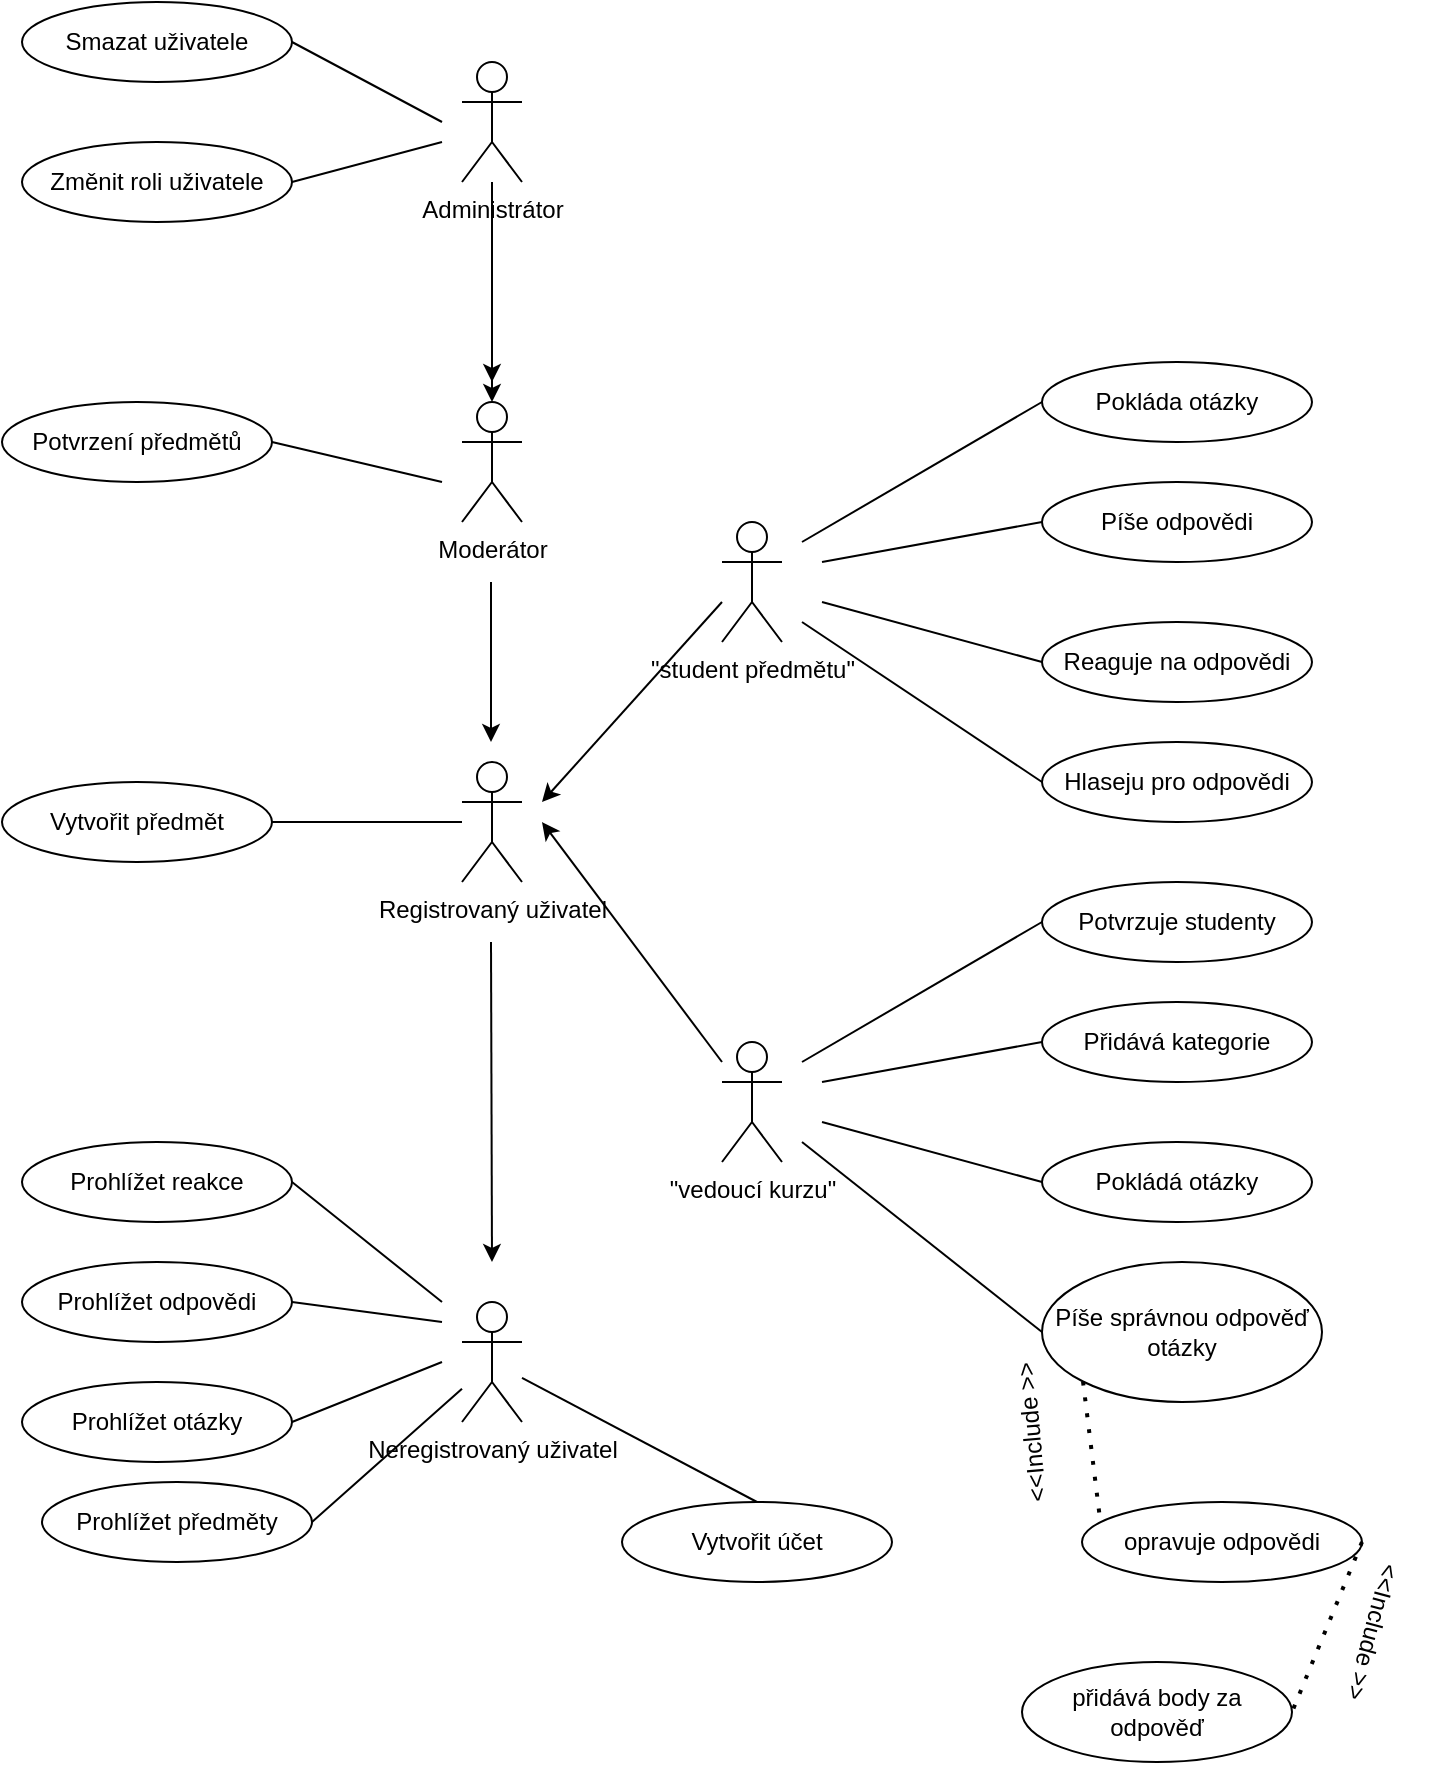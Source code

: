 <mxfile>
    <diagram id="y5Ir1uq-bIaTkiJV2Tjh" name="Page-1">
        <mxGraphModel dx="199" dy="84" grid="1" gridSize="10" guides="1" tooltips="1" connect="1" arrows="1" fold="1" page="1" pageScale="1" pageWidth="850" pageHeight="1100" math="0" shadow="0">
            <root>
                <mxCell id="0"/>
                <mxCell id="1" parent="0"/>
                <mxCell id="4" value="" style="edgeStyle=none;html=1;" edge="1" parent="1" source="QSaYC3hY5f7kPyK0T7Ko-4" target="QSaYC3hY5f7kPyK0T7Ko-15">
                    <mxGeometry relative="1" as="geometry"/>
                </mxCell>
                <mxCell id="QSaYC3hY5f7kPyK0T7Ko-4" value="&lt;div&gt;Administrátor&lt;/div&gt;" style="shape=umlActor;verticalLabelPosition=bottom;verticalAlign=top;html=1;outlineConnect=0;" parent="1" vertex="1">
                    <mxGeometry x="260" y="170" width="30" height="60" as="geometry"/>
                </mxCell>
                <mxCell id="QSaYC3hY5f7kPyK0T7Ko-5" value="Smazat uživatele" style="ellipse;whiteSpace=wrap;html=1;" parent="1" vertex="1">
                    <mxGeometry x="40" y="140" width="135" height="40" as="geometry"/>
                </mxCell>
                <mxCell id="QSaYC3hY5f7kPyK0T7Ko-8" value="Změnit roli uživatele" style="ellipse;whiteSpace=wrap;html=1;" parent="1" vertex="1">
                    <mxGeometry x="40" y="210" width="135" height="40" as="geometry"/>
                </mxCell>
                <mxCell id="QSaYC3hY5f7kPyK0T7Ko-15" value="Moderátor" style="shape=umlActor;verticalLabelPosition=bottom;verticalAlign=top;html=1;outlineConnect=0;" parent="1" vertex="1">
                    <mxGeometry x="260" y="340" width="30" height="60" as="geometry"/>
                </mxCell>
                <mxCell id="QSaYC3hY5f7kPyK0T7Ko-17" value="Potvrzení předmětů" style="ellipse;whiteSpace=wrap;html=1;" parent="1" vertex="1">
                    <mxGeometry x="30" y="340" width="135" height="40" as="geometry"/>
                </mxCell>
                <mxCell id="QSaYC3hY5f7kPyK0T7Ko-26" value="&quot;student předmětu&quot;" style="shape=umlActor;verticalLabelPosition=bottom;verticalAlign=top;html=1;outlineConnect=0;" parent="1" vertex="1">
                    <mxGeometry x="390" y="400" width="30" height="60" as="geometry"/>
                </mxCell>
                <mxCell id="QSaYC3hY5f7kPyK0T7Ko-29" value="Pokláda otázky" style="ellipse;whiteSpace=wrap;html=1;" parent="1" vertex="1">
                    <mxGeometry x="550" y="320" width="135" height="40" as="geometry"/>
                </mxCell>
                <mxCell id="QSaYC3hY5f7kPyK0T7Ko-30" value="Píše odpovědi" style="ellipse;whiteSpace=wrap;html=1;" parent="1" vertex="1">
                    <mxGeometry x="550" y="380" width="135" height="40" as="geometry"/>
                </mxCell>
                <mxCell id="QSaYC3hY5f7kPyK0T7Ko-34" value="Reaguje na odpovědi" style="ellipse;whiteSpace=wrap;html=1;" parent="1" vertex="1">
                    <mxGeometry x="550" y="450" width="135" height="40" as="geometry"/>
                </mxCell>
                <mxCell id="QSaYC3hY5f7kPyK0T7Ko-35" value="Hlaseju pro odpovědi" style="ellipse;whiteSpace=wrap;html=1;" parent="1" vertex="1">
                    <mxGeometry x="550" y="510" width="135" height="40" as="geometry"/>
                </mxCell>
                <mxCell id="QSaYC3hY5f7kPyK0T7Ko-37" value="" style="endArrow=none;html=1;rounded=0;entryX=0;entryY=0.5;entryDx=0;entryDy=0;" parent="1" target="QSaYC3hY5f7kPyK0T7Ko-29" edge="1">
                    <mxGeometry width="50" height="50" relative="1" as="geometry">
                        <mxPoint x="430" y="410" as="sourcePoint"/>
                        <mxPoint x="440" y="370" as="targetPoint"/>
                    </mxGeometry>
                </mxCell>
                <mxCell id="QSaYC3hY5f7kPyK0T7Ko-38" value="" style="endArrow=none;html=1;rounded=0;entryX=0;entryY=0.5;entryDx=0;entryDy=0;" parent="1" target="QSaYC3hY5f7kPyK0T7Ko-30" edge="1">
                    <mxGeometry width="50" height="50" relative="1" as="geometry">
                        <mxPoint x="440" y="420" as="sourcePoint"/>
                        <mxPoint x="440" y="370" as="targetPoint"/>
                    </mxGeometry>
                </mxCell>
                <mxCell id="QSaYC3hY5f7kPyK0T7Ko-39" value="" style="endArrow=none;html=1;rounded=0;entryX=0;entryY=0.5;entryDx=0;entryDy=0;" parent="1" target="QSaYC3hY5f7kPyK0T7Ko-34" edge="1">
                    <mxGeometry width="50" height="50" relative="1" as="geometry">
                        <mxPoint x="440" y="440" as="sourcePoint"/>
                        <mxPoint x="440" y="370" as="targetPoint"/>
                    </mxGeometry>
                </mxCell>
                <mxCell id="QSaYC3hY5f7kPyK0T7Ko-40" value="" style="endArrow=none;html=1;rounded=0;entryX=0;entryY=0.5;entryDx=0;entryDy=0;" parent="1" target="QSaYC3hY5f7kPyK0T7Ko-35" edge="1">
                    <mxGeometry width="50" height="50" relative="1" as="geometry">
                        <mxPoint x="430" y="450" as="sourcePoint"/>
                        <mxPoint x="440" y="370" as="targetPoint"/>
                    </mxGeometry>
                </mxCell>
                <mxCell id="QSaYC3hY5f7kPyK0T7Ko-41" value="Registrovaný uživatel" style="shape=umlActor;verticalLabelPosition=bottom;verticalAlign=top;html=1;outlineConnect=0;" parent="1" vertex="1">
                    <mxGeometry x="260" y="520" width="30" height="60" as="geometry"/>
                </mxCell>
                <mxCell id="QSaYC3hY5f7kPyK0T7Ko-42" value="Vytvořit předmět" style="ellipse;whiteSpace=wrap;html=1;" parent="1" vertex="1">
                    <mxGeometry x="30" y="530" width="135" height="40" as="geometry"/>
                </mxCell>
                <mxCell id="QSaYC3hY5f7kPyK0T7Ko-43" value="" style="endArrow=none;html=1;rounded=0;exitX=1;exitY=0.5;exitDx=0;exitDy=0;" parent="1" source="QSaYC3hY5f7kPyK0T7Ko-42" target="QSaYC3hY5f7kPyK0T7Ko-41" edge="1">
                    <mxGeometry width="50" height="50" relative="1" as="geometry">
                        <mxPoint x="320" y="630" as="sourcePoint"/>
                        <mxPoint x="370" y="580" as="targetPoint"/>
                    </mxGeometry>
                </mxCell>
                <mxCell id="QSaYC3hY5f7kPyK0T7Ko-55" value="&quot;vedoucí kurzu&quot;" style="shape=umlActor;verticalLabelPosition=bottom;verticalAlign=top;html=1;outlineConnect=0;" parent="1" vertex="1">
                    <mxGeometry x="390" y="660" width="30" height="60" as="geometry"/>
                </mxCell>
                <mxCell id="QSaYC3hY5f7kPyK0T7Ko-56" value="Potvrzuje studenty" style="ellipse;whiteSpace=wrap;html=1;" parent="1" vertex="1">
                    <mxGeometry x="550" y="580" width="135" height="40" as="geometry"/>
                </mxCell>
                <mxCell id="QSaYC3hY5f7kPyK0T7Ko-57" value="Přidává kategorie" style="ellipse;whiteSpace=wrap;html=1;" parent="1" vertex="1">
                    <mxGeometry x="550" y="640" width="135" height="40" as="geometry"/>
                </mxCell>
                <mxCell id="QSaYC3hY5f7kPyK0T7Ko-58" value="Pokládá otázky" style="ellipse;whiteSpace=wrap;html=1;" parent="1" vertex="1">
                    <mxGeometry x="550" y="710" width="135" height="40" as="geometry"/>
                </mxCell>
                <mxCell id="QSaYC3hY5f7kPyK0T7Ko-59" value="Píše správnou odpověď&lt;br&gt;otázky" style="ellipse;whiteSpace=wrap;html=1;" parent="1" vertex="1">
                    <mxGeometry x="550" y="770" width="140" height="70" as="geometry"/>
                </mxCell>
                <mxCell id="QSaYC3hY5f7kPyK0T7Ko-60" value="" style="endArrow=none;html=1;rounded=0;entryX=0;entryY=0.5;entryDx=0;entryDy=0;" parent="1" target="QSaYC3hY5f7kPyK0T7Ko-56" edge="1">
                    <mxGeometry width="50" height="50" relative="1" as="geometry">
                        <mxPoint x="430" y="670" as="sourcePoint"/>
                        <mxPoint x="440" y="630" as="targetPoint"/>
                    </mxGeometry>
                </mxCell>
                <mxCell id="QSaYC3hY5f7kPyK0T7Ko-61" value="" style="endArrow=none;html=1;rounded=0;entryX=0;entryY=0.5;entryDx=0;entryDy=0;" parent="1" target="QSaYC3hY5f7kPyK0T7Ko-57" edge="1">
                    <mxGeometry width="50" height="50" relative="1" as="geometry">
                        <mxPoint x="440" y="680" as="sourcePoint"/>
                        <mxPoint x="440" y="630" as="targetPoint"/>
                    </mxGeometry>
                </mxCell>
                <mxCell id="QSaYC3hY5f7kPyK0T7Ko-62" value="" style="endArrow=none;html=1;rounded=0;entryX=0;entryY=0.5;entryDx=0;entryDy=0;" parent="1" target="QSaYC3hY5f7kPyK0T7Ko-58" edge="1">
                    <mxGeometry width="50" height="50" relative="1" as="geometry">
                        <mxPoint x="440" y="700" as="sourcePoint"/>
                        <mxPoint x="440" y="630" as="targetPoint"/>
                    </mxGeometry>
                </mxCell>
                <mxCell id="QSaYC3hY5f7kPyK0T7Ko-63" value="" style="endArrow=none;html=1;rounded=0;entryX=0;entryY=0.5;entryDx=0;entryDy=0;" parent="1" target="QSaYC3hY5f7kPyK0T7Ko-59" edge="1">
                    <mxGeometry width="50" height="50" relative="1" as="geometry">
                        <mxPoint x="430" y="710" as="sourcePoint"/>
                        <mxPoint x="440" y="630" as="targetPoint"/>
                    </mxGeometry>
                </mxCell>
                <mxCell id="QSaYC3hY5f7kPyK0T7Ko-67" value="" style="endArrow=none;html=1;rounded=0;exitX=1;exitY=0.5;exitDx=0;exitDy=0;" parent="1" source="QSaYC3hY5f7kPyK0T7Ko-17" edge="1">
                    <mxGeometry width="50" height="50" relative="1" as="geometry">
                        <mxPoint x="190" y="450" as="sourcePoint"/>
                        <mxPoint x="250" y="380" as="targetPoint"/>
                    </mxGeometry>
                </mxCell>
                <mxCell id="QSaYC3hY5f7kPyK0T7Ko-68" value="" style="endArrow=none;html=1;rounded=0;entryX=1;entryY=0.5;entryDx=0;entryDy=0;" parent="1" target="QSaYC3hY5f7kPyK0T7Ko-5" edge="1">
                    <mxGeometry width="50" height="50" relative="1" as="geometry">
                        <mxPoint x="250" y="200" as="sourcePoint"/>
                        <mxPoint x="330" y="450" as="targetPoint"/>
                    </mxGeometry>
                </mxCell>
                <mxCell id="QSaYC3hY5f7kPyK0T7Ko-69" value="" style="endArrow=none;html=1;rounded=0;entryX=1;entryY=0.5;entryDx=0;entryDy=0;" parent="1" target="QSaYC3hY5f7kPyK0T7Ko-8" edge="1">
                    <mxGeometry width="50" height="50" relative="1" as="geometry">
                        <mxPoint x="250" y="210" as="sourcePoint"/>
                        <mxPoint x="220" y="220" as="targetPoint"/>
                    </mxGeometry>
                </mxCell>
                <mxCell id="QSaYC3hY5f7kPyK0T7Ko-70" value="" style="endArrow=classic;html=1;rounded=0;" parent="1" edge="1">
                    <mxGeometry width="50" height="50" relative="1" as="geometry">
                        <mxPoint x="275" y="250" as="sourcePoint"/>
                        <mxPoint x="275" y="330" as="targetPoint"/>
                    </mxGeometry>
                </mxCell>
                <mxCell id="QSaYC3hY5f7kPyK0T7Ko-73" value="" style="endArrow=classic;html=1;rounded=0;" parent="1" edge="1">
                    <mxGeometry width="50" height="50" relative="1" as="geometry">
                        <mxPoint x="274.5" y="430" as="sourcePoint"/>
                        <mxPoint x="274.5" y="510" as="targetPoint"/>
                    </mxGeometry>
                </mxCell>
                <mxCell id="QSaYC3hY5f7kPyK0T7Ko-75" value="" style="endArrow=classic;html=1;rounded=0;" parent="1" edge="1">
                    <mxGeometry width="50" height="50" relative="1" as="geometry">
                        <mxPoint x="390" y="670" as="sourcePoint"/>
                        <mxPoint x="300" y="550" as="targetPoint"/>
                    </mxGeometry>
                </mxCell>
                <mxCell id="QSaYC3hY5f7kPyK0T7Ko-76" value="" style="endArrow=classic;html=1;rounded=0;" parent="1" edge="1">
                    <mxGeometry width="50" height="50" relative="1" as="geometry">
                        <mxPoint x="390" y="440" as="sourcePoint"/>
                        <mxPoint x="300" y="540" as="targetPoint"/>
                    </mxGeometry>
                </mxCell>
                <mxCell id="QSaYC3hY5f7kPyK0T7Ko-77" value="Neregistrovaný uživatel" style="shape=umlActor;verticalLabelPosition=bottom;verticalAlign=top;html=1;outlineConnect=0;" parent="1" vertex="1">
                    <mxGeometry x="260" y="790" width="30" height="60" as="geometry"/>
                </mxCell>
                <mxCell id="QSaYC3hY5f7kPyK0T7Ko-78" value="" style="endArrow=classic;html=1;rounded=0;" parent="1" edge="1">
                    <mxGeometry width="50" height="50" relative="1" as="geometry">
                        <mxPoint x="274.5" y="610" as="sourcePoint"/>
                        <mxPoint x="275" y="770" as="targetPoint"/>
                    </mxGeometry>
                </mxCell>
                <mxCell id="QSaYC3hY5f7kPyK0T7Ko-79" value="Prohlížet reakce" style="ellipse;whiteSpace=wrap;html=1;" parent="1" vertex="1">
                    <mxGeometry x="40" y="710" width="135" height="40" as="geometry"/>
                </mxCell>
                <mxCell id="QSaYC3hY5f7kPyK0T7Ko-80" value="Prohlížet odpovědi" style="ellipse;whiteSpace=wrap;html=1;" parent="1" vertex="1">
                    <mxGeometry x="40" y="770" width="135" height="40" as="geometry"/>
                </mxCell>
                <mxCell id="QSaYC3hY5f7kPyK0T7Ko-81" value="Prohlížet otázky" style="ellipse;whiteSpace=wrap;html=1;" parent="1" vertex="1">
                    <mxGeometry x="40" y="830" width="135" height="40" as="geometry"/>
                </mxCell>
                <mxCell id="QSaYC3hY5f7kPyK0T7Ko-82" value="Vytvořit účet" style="ellipse;whiteSpace=wrap;html=1;" parent="1" vertex="1">
                    <mxGeometry x="340" y="890" width="135" height="40" as="geometry"/>
                </mxCell>
                <mxCell id="QSaYC3hY5f7kPyK0T7Ko-83" value="" style="endArrow=none;html=1;rounded=0;entryX=1;entryY=0.5;entryDx=0;entryDy=0;" parent="1" target="QSaYC3hY5f7kPyK0T7Ko-79" edge="1">
                    <mxGeometry width="50" height="50" relative="1" as="geometry">
                        <mxPoint x="250" y="790" as="sourcePoint"/>
                        <mxPoint x="340" y="710" as="targetPoint"/>
                    </mxGeometry>
                </mxCell>
                <mxCell id="QSaYC3hY5f7kPyK0T7Ko-84" value="" style="endArrow=none;html=1;rounded=0;exitX=1;exitY=0.5;exitDx=0;exitDy=0;" parent="1" source="QSaYC3hY5f7kPyK0T7Ko-80" edge="1">
                    <mxGeometry width="50" height="50" relative="1" as="geometry">
                        <mxPoint x="290" y="760" as="sourcePoint"/>
                        <mxPoint x="250" y="800" as="targetPoint"/>
                    </mxGeometry>
                </mxCell>
                <mxCell id="QSaYC3hY5f7kPyK0T7Ko-86" value="" style="endArrow=none;html=1;rounded=0;exitX=1;exitY=0.5;exitDx=0;exitDy=0;" parent="1" source="QSaYC3hY5f7kPyK0T7Ko-81" edge="1">
                    <mxGeometry width="50" height="50" relative="1" as="geometry">
                        <mxPoint x="290" y="760" as="sourcePoint"/>
                        <mxPoint x="250" y="820" as="targetPoint"/>
                    </mxGeometry>
                </mxCell>
                <mxCell id="QSaYC3hY5f7kPyK0T7Ko-88" value="" style="endArrow=none;html=1;rounded=0;exitX=0.5;exitY=0;exitDx=0;exitDy=0;" parent="1" source="QSaYC3hY5f7kPyK0T7Ko-82" target="QSaYC3hY5f7kPyK0T7Ko-77" edge="1">
                    <mxGeometry width="50" height="50" relative="1" as="geometry">
                        <mxPoint x="290" y="760" as="sourcePoint"/>
                        <mxPoint x="250" y="830" as="targetPoint"/>
                    </mxGeometry>
                </mxCell>
                <mxCell id="QSaYC3hY5f7kPyK0T7Ko-99" value="&amp;lt;&amp;lt;Include &amp;gt;&amp;gt;" style="text;html=1;strokeColor=none;fillColor=none;align=center;verticalAlign=middle;whiteSpace=wrap;rounded=0;rotation=-95;" parent="1" vertex="1">
                    <mxGeometry x="490" y="840" width="110" height="30" as="geometry"/>
                </mxCell>
                <mxCell id="QSaYC3hY5f7kPyK0T7Ko-100" value="" style="endArrow=none;dashed=1;html=1;dashPattern=1 3;strokeWidth=2;rounded=0;elbow=vertical;exitX=0;exitY=1;exitDx=0;exitDy=0;entryX=0.086;entryY=0.825;entryDx=0;entryDy=0;entryPerimeter=0;" parent="1" source="QSaYC3hY5f7kPyK0T7Ko-59" target="QSaYC3hY5f7kPyK0T7Ko-103" edge="1">
                    <mxGeometry width="50" height="50" relative="1" as="geometry">
                        <mxPoint x="683" y="790" as="sourcePoint"/>
                        <mxPoint x="800" y="760" as="targetPoint"/>
                    </mxGeometry>
                </mxCell>
                <mxCell id="QSaYC3hY5f7kPyK0T7Ko-103" value="opravuje odpovědi" style="ellipse;whiteSpace=wrap;html=1;" parent="1" vertex="1">
                    <mxGeometry x="570" y="890" width="140" height="40" as="geometry"/>
                </mxCell>
                <mxCell id="QSaYC3hY5f7kPyK0T7Ko-109" value="" style="endArrow=none;dashed=1;html=1;dashPattern=1 3;strokeWidth=2;rounded=0;elbow=vertical;exitX=1;exitY=0.5;exitDx=0;exitDy=0;entryX=1;entryY=0.5;entryDx=0;entryDy=0;" parent="1" source="QSaYC3hY5f7kPyK0T7Ko-103" target="QSaYC3hY5f7kPyK0T7Ko-112" edge="1">
                    <mxGeometry width="50" height="50" relative="1" as="geometry">
                        <mxPoint x="820" y="700" as="sourcePoint"/>
                        <mxPoint x="970" y="690" as="targetPoint"/>
                    </mxGeometry>
                </mxCell>
                <mxCell id="QSaYC3hY5f7kPyK0T7Ko-112" value="přidává body za&lt;br&gt;odpověď" style="ellipse;whiteSpace=wrap;html=1;" parent="1" vertex="1">
                    <mxGeometry x="540" y="970" width="135" height="50" as="geometry"/>
                </mxCell>
                <mxCell id="QSaYC3hY5f7kPyK0T7Ko-114" value="&amp;lt;&amp;lt;Include &amp;gt;&amp;gt;" style="text;html=1;strokeColor=none;fillColor=none;align=center;verticalAlign=middle;whiteSpace=wrap;rounded=0;rotation=105;" parent="1" vertex="1">
                    <mxGeometry x="660" y="940" width="110" height="30" as="geometry"/>
                </mxCell>
                <mxCell id="2" value="Prohlížet předměty" style="ellipse;whiteSpace=wrap;html=1;" parent="1" vertex="1">
                    <mxGeometry x="50" y="880" width="135" height="40" as="geometry"/>
                </mxCell>
                <mxCell id="3" value="" style="endArrow=none;html=1;rounded=0;exitX=1;exitY=0.5;exitDx=0;exitDy=0;" parent="1" source="2" target="QSaYC3hY5f7kPyK0T7Ko-77" edge="1">
                    <mxGeometry width="50" height="50" relative="1" as="geometry">
                        <mxPoint x="200" y="885" as="sourcePoint"/>
                        <mxPoint x="275" y="855" as="targetPoint"/>
                    </mxGeometry>
                </mxCell>
            </root>
        </mxGraphModel>
    </diagram>
</mxfile>